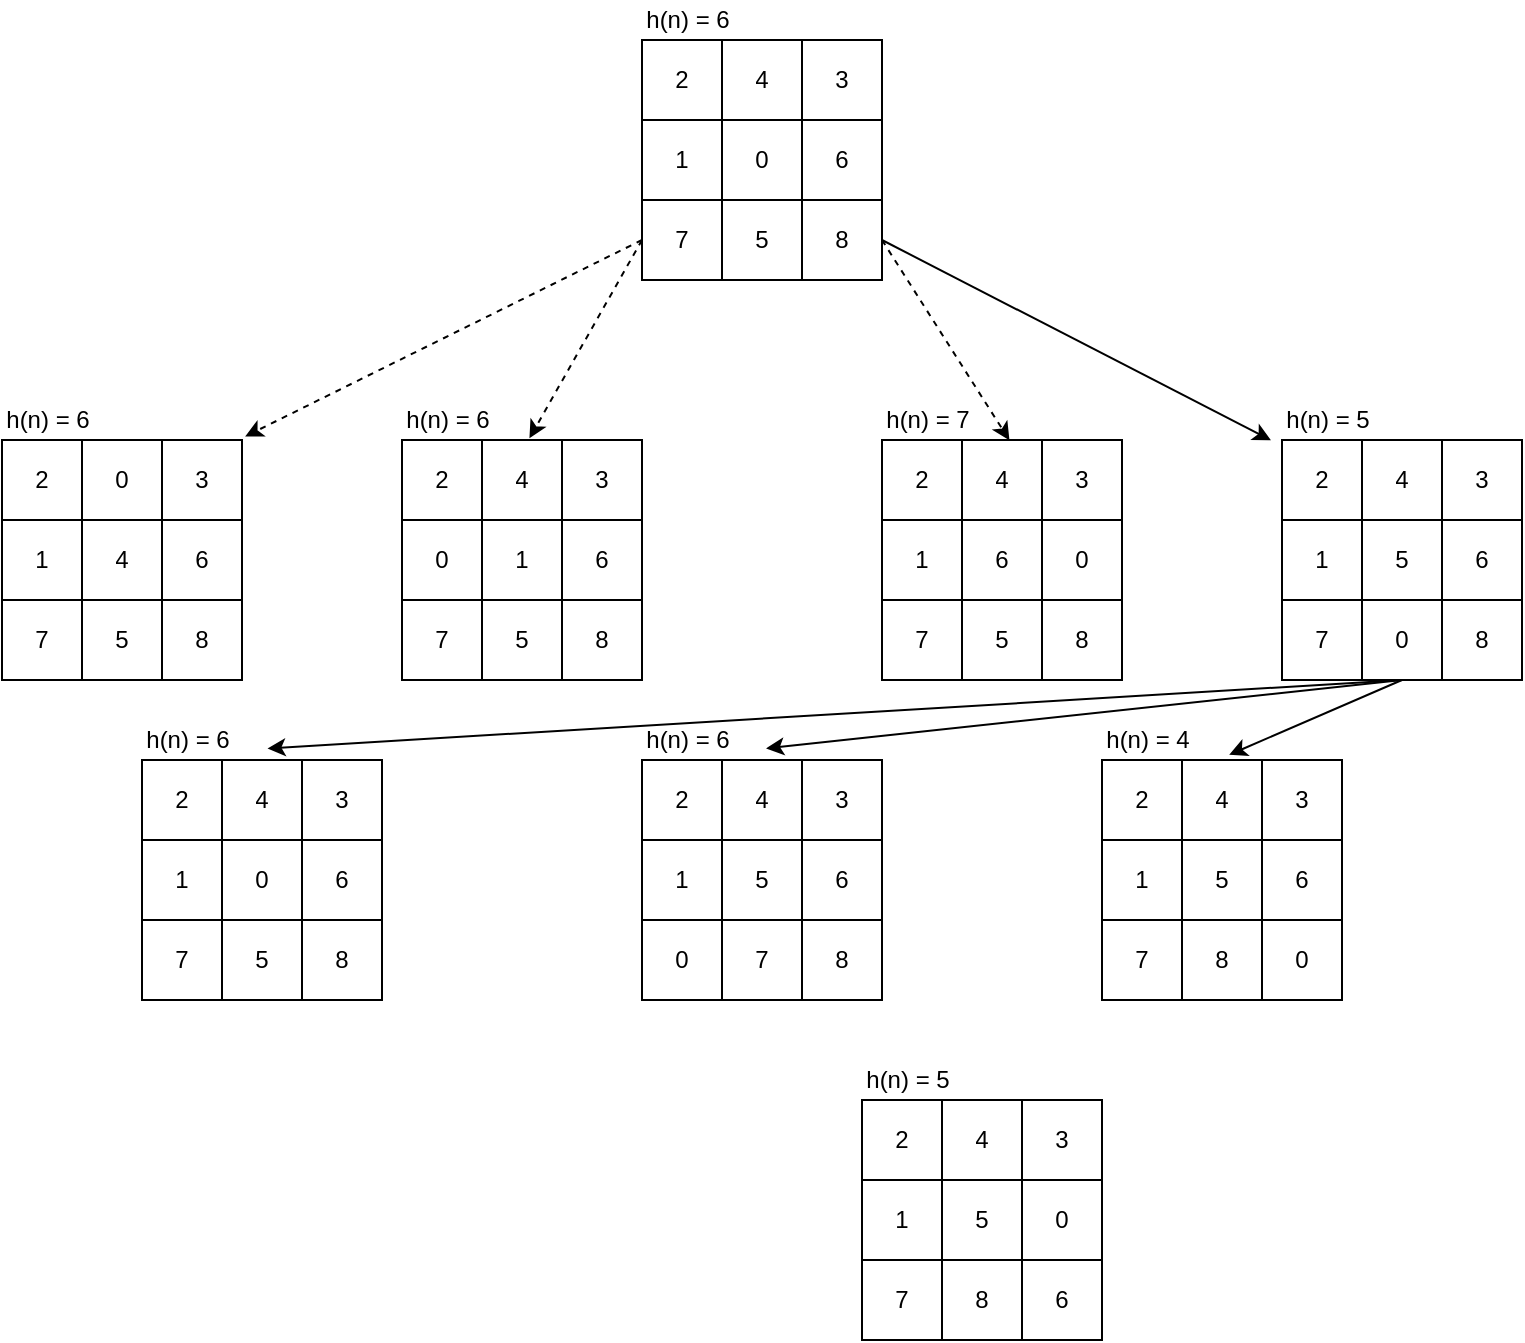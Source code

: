 <mxfile version="13.7.3" type="github">
  <diagram id="Oynicm01GXaLY-hgQhCf" name="Page-1">
    <mxGraphModel dx="1038" dy="580" grid="1" gridSize="10" guides="1" tooltips="1" connect="1" arrows="1" fold="1" page="1" pageScale="1" pageWidth="827" pageHeight="1169" math="0" shadow="0">
      <root>
        <mxCell id="0" />
        <mxCell id="1" parent="0" />
        <mxCell id="x55epzEH8Qj3XEko2OVk-31" value="" style="group" vertex="1" connectable="0" parent="1">
          <mxGeometry x="40" y="220" width="120" height="140" as="geometry" />
        </mxCell>
        <mxCell id="x55epzEH8Qj3XEko2OVk-30" value="h(n) = 6" style="text;html=1;strokeColor=none;fillColor=none;align=center;verticalAlign=middle;whiteSpace=wrap;rounded=0;" vertex="1" parent="x55epzEH8Qj3XEko2OVk-31">
          <mxGeometry width="46" height="20" as="geometry" />
        </mxCell>
        <mxCell id="x55epzEH8Qj3XEko2OVk-17" value="" style="shape=table;html=1;whiteSpace=wrap;startSize=0;container=1;collapsible=0;childLayout=tableLayout;" vertex="1" parent="x55epzEH8Qj3XEko2OVk-31">
          <mxGeometry y="20" width="120" height="120" as="geometry" />
        </mxCell>
        <mxCell id="x55epzEH8Qj3XEko2OVk-18" value="" style="shape=partialRectangle;html=1;whiteSpace=wrap;collapsible=0;dropTarget=0;pointerEvents=0;fillColor=none;top=0;left=0;bottom=0;right=0;points=[[0,0.5],[1,0.5]];portConstraint=eastwest;" vertex="1" parent="x55epzEH8Qj3XEko2OVk-17">
          <mxGeometry width="120" height="40" as="geometry" />
        </mxCell>
        <mxCell id="x55epzEH8Qj3XEko2OVk-19" value="2" style="shape=partialRectangle;html=1;whiteSpace=wrap;connectable=0;fillColor=none;top=0;left=0;bottom=0;right=0;overflow=hidden;" vertex="1" parent="x55epzEH8Qj3XEko2OVk-18">
          <mxGeometry width="40" height="40" as="geometry" />
        </mxCell>
        <mxCell id="x55epzEH8Qj3XEko2OVk-20" value="0" style="shape=partialRectangle;html=1;whiteSpace=wrap;connectable=0;fillColor=none;top=0;left=0;bottom=0;right=0;overflow=hidden;" vertex="1" parent="x55epzEH8Qj3XEko2OVk-18">
          <mxGeometry x="40" width="40" height="40" as="geometry" />
        </mxCell>
        <mxCell id="x55epzEH8Qj3XEko2OVk-21" value="3" style="shape=partialRectangle;html=1;whiteSpace=wrap;connectable=0;fillColor=none;top=0;left=0;bottom=0;right=0;overflow=hidden;" vertex="1" parent="x55epzEH8Qj3XEko2OVk-18">
          <mxGeometry x="80" width="40" height="40" as="geometry" />
        </mxCell>
        <mxCell id="x55epzEH8Qj3XEko2OVk-22" value="" style="shape=partialRectangle;html=1;whiteSpace=wrap;collapsible=0;dropTarget=0;pointerEvents=0;fillColor=none;top=0;left=0;bottom=0;right=0;points=[[0,0.5],[1,0.5]];portConstraint=eastwest;" vertex="1" parent="x55epzEH8Qj3XEko2OVk-17">
          <mxGeometry y="40" width="120" height="40" as="geometry" />
        </mxCell>
        <mxCell id="x55epzEH8Qj3XEko2OVk-23" value="1" style="shape=partialRectangle;html=1;whiteSpace=wrap;connectable=0;fillColor=none;top=0;left=0;bottom=0;right=0;overflow=hidden;" vertex="1" parent="x55epzEH8Qj3XEko2OVk-22">
          <mxGeometry width="40" height="40" as="geometry" />
        </mxCell>
        <mxCell id="x55epzEH8Qj3XEko2OVk-24" value="4" style="shape=partialRectangle;html=1;whiteSpace=wrap;connectable=0;fillColor=none;top=0;left=0;bottom=0;right=0;overflow=hidden;" vertex="1" parent="x55epzEH8Qj3XEko2OVk-22">
          <mxGeometry x="40" width="40" height="40" as="geometry" />
        </mxCell>
        <mxCell id="x55epzEH8Qj3XEko2OVk-25" value="6" style="shape=partialRectangle;html=1;whiteSpace=wrap;connectable=0;fillColor=none;top=0;left=0;bottom=0;right=0;overflow=hidden;" vertex="1" parent="x55epzEH8Qj3XEko2OVk-22">
          <mxGeometry x="80" width="40" height="40" as="geometry" />
        </mxCell>
        <mxCell id="x55epzEH8Qj3XEko2OVk-26" value="" style="shape=partialRectangle;html=1;whiteSpace=wrap;collapsible=0;dropTarget=0;pointerEvents=0;fillColor=none;top=0;left=0;bottom=0;right=0;points=[[0,0.5],[1,0.5]];portConstraint=eastwest;" vertex="1" parent="x55epzEH8Qj3XEko2OVk-17">
          <mxGeometry y="80" width="120" height="40" as="geometry" />
        </mxCell>
        <mxCell id="x55epzEH8Qj3XEko2OVk-27" value="7" style="shape=partialRectangle;html=1;whiteSpace=wrap;connectable=0;fillColor=none;top=0;left=0;bottom=0;right=0;overflow=hidden;" vertex="1" parent="x55epzEH8Qj3XEko2OVk-26">
          <mxGeometry width="40" height="40" as="geometry" />
        </mxCell>
        <mxCell id="x55epzEH8Qj3XEko2OVk-28" value="5" style="shape=partialRectangle;html=1;whiteSpace=wrap;connectable=0;fillColor=none;top=0;left=0;bottom=0;right=0;overflow=hidden;" vertex="1" parent="x55epzEH8Qj3XEko2OVk-26">
          <mxGeometry x="40" width="40" height="40" as="geometry" />
        </mxCell>
        <mxCell id="x55epzEH8Qj3XEko2OVk-29" value="8" style="shape=partialRectangle;html=1;whiteSpace=wrap;connectable=0;fillColor=none;top=0;left=0;bottom=0;right=0;overflow=hidden;" vertex="1" parent="x55epzEH8Qj3XEko2OVk-26">
          <mxGeometry x="80" width="40" height="40" as="geometry" />
        </mxCell>
        <mxCell id="x55epzEH8Qj3XEko2OVk-33" value="" style="group" vertex="1" connectable="0" parent="1">
          <mxGeometry x="360" y="20" width="120" height="140" as="geometry" />
        </mxCell>
        <mxCell id="x55epzEH8Qj3XEko2OVk-3" value="" style="shape=table;html=1;whiteSpace=wrap;startSize=0;container=1;collapsible=0;childLayout=tableLayout;" vertex="1" parent="x55epzEH8Qj3XEko2OVk-33">
          <mxGeometry y="20" width="120" height="120" as="geometry" />
        </mxCell>
        <mxCell id="x55epzEH8Qj3XEko2OVk-4" value="" style="shape=partialRectangle;html=1;whiteSpace=wrap;collapsible=0;dropTarget=0;pointerEvents=0;fillColor=none;top=0;left=0;bottom=0;right=0;points=[[0,0.5],[1,0.5]];portConstraint=eastwest;" vertex="1" parent="x55epzEH8Qj3XEko2OVk-3">
          <mxGeometry width="120" height="40" as="geometry" />
        </mxCell>
        <mxCell id="x55epzEH8Qj3XEko2OVk-5" value="2" style="shape=partialRectangle;html=1;whiteSpace=wrap;connectable=0;fillColor=none;top=0;left=0;bottom=0;right=0;overflow=hidden;" vertex="1" parent="x55epzEH8Qj3XEko2OVk-4">
          <mxGeometry width="40" height="40" as="geometry" />
        </mxCell>
        <mxCell id="x55epzEH8Qj3XEko2OVk-6" value="4" style="shape=partialRectangle;html=1;whiteSpace=wrap;connectable=0;fillColor=none;top=0;left=0;bottom=0;right=0;overflow=hidden;" vertex="1" parent="x55epzEH8Qj3XEko2OVk-4">
          <mxGeometry x="40" width="40" height="40" as="geometry" />
        </mxCell>
        <mxCell id="x55epzEH8Qj3XEko2OVk-7" value="3" style="shape=partialRectangle;html=1;whiteSpace=wrap;connectable=0;fillColor=none;top=0;left=0;bottom=0;right=0;overflow=hidden;" vertex="1" parent="x55epzEH8Qj3XEko2OVk-4">
          <mxGeometry x="80" width="40" height="40" as="geometry" />
        </mxCell>
        <mxCell id="x55epzEH8Qj3XEko2OVk-8" value="" style="shape=partialRectangle;html=1;whiteSpace=wrap;collapsible=0;dropTarget=0;pointerEvents=0;fillColor=none;top=0;left=0;bottom=0;right=0;points=[[0,0.5],[1,0.5]];portConstraint=eastwest;" vertex="1" parent="x55epzEH8Qj3XEko2OVk-3">
          <mxGeometry y="40" width="120" height="40" as="geometry" />
        </mxCell>
        <mxCell id="x55epzEH8Qj3XEko2OVk-9" value="1" style="shape=partialRectangle;html=1;whiteSpace=wrap;connectable=0;fillColor=none;top=0;left=0;bottom=0;right=0;overflow=hidden;" vertex="1" parent="x55epzEH8Qj3XEko2OVk-8">
          <mxGeometry width="40" height="40" as="geometry" />
        </mxCell>
        <mxCell id="x55epzEH8Qj3XEko2OVk-10" value="0" style="shape=partialRectangle;html=1;whiteSpace=wrap;connectable=0;fillColor=none;top=0;left=0;bottom=0;right=0;overflow=hidden;" vertex="1" parent="x55epzEH8Qj3XEko2OVk-8">
          <mxGeometry x="40" width="40" height="40" as="geometry" />
        </mxCell>
        <mxCell id="x55epzEH8Qj3XEko2OVk-11" value="6" style="shape=partialRectangle;html=1;whiteSpace=wrap;connectable=0;fillColor=none;top=0;left=0;bottom=0;right=0;overflow=hidden;" vertex="1" parent="x55epzEH8Qj3XEko2OVk-8">
          <mxGeometry x="80" width="40" height="40" as="geometry" />
        </mxCell>
        <mxCell id="x55epzEH8Qj3XEko2OVk-12" value="" style="shape=partialRectangle;html=1;whiteSpace=wrap;collapsible=0;dropTarget=0;pointerEvents=0;fillColor=none;top=0;left=0;bottom=0;right=0;points=[[0,0.5],[1,0.5]];portConstraint=eastwest;" vertex="1" parent="x55epzEH8Qj3XEko2OVk-3">
          <mxGeometry y="80" width="120" height="40" as="geometry" />
        </mxCell>
        <mxCell id="x55epzEH8Qj3XEko2OVk-13" value="7" style="shape=partialRectangle;html=1;whiteSpace=wrap;connectable=0;fillColor=none;top=0;left=0;bottom=0;right=0;overflow=hidden;" vertex="1" parent="x55epzEH8Qj3XEko2OVk-12">
          <mxGeometry width="40" height="40" as="geometry" />
        </mxCell>
        <mxCell id="x55epzEH8Qj3XEko2OVk-14" value="5" style="shape=partialRectangle;html=1;whiteSpace=wrap;connectable=0;fillColor=none;top=0;left=0;bottom=0;right=0;overflow=hidden;" vertex="1" parent="x55epzEH8Qj3XEko2OVk-12">
          <mxGeometry x="40" width="40" height="40" as="geometry" />
        </mxCell>
        <mxCell id="x55epzEH8Qj3XEko2OVk-15" value="8" style="shape=partialRectangle;html=1;whiteSpace=wrap;connectable=0;fillColor=none;top=0;left=0;bottom=0;right=0;overflow=hidden;" vertex="1" parent="x55epzEH8Qj3XEko2OVk-12">
          <mxGeometry x="80" width="40" height="40" as="geometry" />
        </mxCell>
        <mxCell id="x55epzEH8Qj3XEko2OVk-16" value="h(n) = 6" style="text;html=1;strokeColor=none;fillColor=none;align=center;verticalAlign=middle;whiteSpace=wrap;rounded=0;" vertex="1" parent="x55epzEH8Qj3XEko2OVk-33">
          <mxGeometry width="46" height="20" as="geometry" />
        </mxCell>
        <mxCell id="x55epzEH8Qj3XEko2OVk-34" value="" style="group" vertex="1" connectable="0" parent="1">
          <mxGeometry x="240" y="220" width="120" height="140" as="geometry" />
        </mxCell>
        <mxCell id="x55epzEH8Qj3XEko2OVk-35" value="h(n) = 6" style="text;html=1;strokeColor=none;fillColor=none;align=center;verticalAlign=middle;whiteSpace=wrap;rounded=0;" vertex="1" parent="x55epzEH8Qj3XEko2OVk-34">
          <mxGeometry width="46" height="20" as="geometry" />
        </mxCell>
        <mxCell id="x55epzEH8Qj3XEko2OVk-36" value="" style="shape=table;html=1;whiteSpace=wrap;startSize=0;container=1;collapsible=0;childLayout=tableLayout;" vertex="1" parent="x55epzEH8Qj3XEko2OVk-34">
          <mxGeometry y="20" width="120" height="120" as="geometry" />
        </mxCell>
        <mxCell id="x55epzEH8Qj3XEko2OVk-37" value="" style="shape=partialRectangle;html=1;whiteSpace=wrap;collapsible=0;dropTarget=0;pointerEvents=0;fillColor=none;top=0;left=0;bottom=0;right=0;points=[[0,0.5],[1,0.5]];portConstraint=eastwest;" vertex="1" parent="x55epzEH8Qj3XEko2OVk-36">
          <mxGeometry width="120" height="40" as="geometry" />
        </mxCell>
        <mxCell id="x55epzEH8Qj3XEko2OVk-38" value="2" style="shape=partialRectangle;html=1;whiteSpace=wrap;connectable=0;fillColor=none;top=0;left=0;bottom=0;right=0;overflow=hidden;" vertex="1" parent="x55epzEH8Qj3XEko2OVk-37">
          <mxGeometry width="40" height="40" as="geometry" />
        </mxCell>
        <mxCell id="x55epzEH8Qj3XEko2OVk-39" value="4" style="shape=partialRectangle;html=1;whiteSpace=wrap;connectable=0;fillColor=none;top=0;left=0;bottom=0;right=0;overflow=hidden;" vertex="1" parent="x55epzEH8Qj3XEko2OVk-37">
          <mxGeometry x="40" width="40" height="40" as="geometry" />
        </mxCell>
        <mxCell id="x55epzEH8Qj3XEko2OVk-40" value="3" style="shape=partialRectangle;html=1;whiteSpace=wrap;connectable=0;fillColor=none;top=0;left=0;bottom=0;right=0;overflow=hidden;" vertex="1" parent="x55epzEH8Qj3XEko2OVk-37">
          <mxGeometry x="80" width="40" height="40" as="geometry" />
        </mxCell>
        <mxCell id="x55epzEH8Qj3XEko2OVk-41" value="" style="shape=partialRectangle;html=1;whiteSpace=wrap;collapsible=0;dropTarget=0;pointerEvents=0;fillColor=none;top=0;left=0;bottom=0;right=0;points=[[0,0.5],[1,0.5]];portConstraint=eastwest;" vertex="1" parent="x55epzEH8Qj3XEko2OVk-36">
          <mxGeometry y="40" width="120" height="40" as="geometry" />
        </mxCell>
        <mxCell id="x55epzEH8Qj3XEko2OVk-42" value="0" style="shape=partialRectangle;html=1;whiteSpace=wrap;connectable=0;fillColor=none;top=0;left=0;bottom=0;right=0;overflow=hidden;" vertex="1" parent="x55epzEH8Qj3XEko2OVk-41">
          <mxGeometry width="40" height="40" as="geometry" />
        </mxCell>
        <mxCell id="x55epzEH8Qj3XEko2OVk-43" value="1" style="shape=partialRectangle;html=1;whiteSpace=wrap;connectable=0;fillColor=none;top=0;left=0;bottom=0;right=0;overflow=hidden;" vertex="1" parent="x55epzEH8Qj3XEko2OVk-41">
          <mxGeometry x="40" width="40" height="40" as="geometry" />
        </mxCell>
        <mxCell id="x55epzEH8Qj3XEko2OVk-44" value="6" style="shape=partialRectangle;html=1;whiteSpace=wrap;connectable=0;fillColor=none;top=0;left=0;bottom=0;right=0;overflow=hidden;" vertex="1" parent="x55epzEH8Qj3XEko2OVk-41">
          <mxGeometry x="80" width="40" height="40" as="geometry" />
        </mxCell>
        <mxCell id="x55epzEH8Qj3XEko2OVk-45" value="" style="shape=partialRectangle;html=1;whiteSpace=wrap;collapsible=0;dropTarget=0;pointerEvents=0;fillColor=none;top=0;left=0;bottom=0;right=0;points=[[0,0.5],[1,0.5]];portConstraint=eastwest;" vertex="1" parent="x55epzEH8Qj3XEko2OVk-36">
          <mxGeometry y="80" width="120" height="40" as="geometry" />
        </mxCell>
        <mxCell id="x55epzEH8Qj3XEko2OVk-46" value="7" style="shape=partialRectangle;html=1;whiteSpace=wrap;connectable=0;fillColor=none;top=0;left=0;bottom=0;right=0;overflow=hidden;" vertex="1" parent="x55epzEH8Qj3XEko2OVk-45">
          <mxGeometry width="40" height="40" as="geometry" />
        </mxCell>
        <mxCell id="x55epzEH8Qj3XEko2OVk-47" value="5" style="shape=partialRectangle;html=1;whiteSpace=wrap;connectable=0;fillColor=none;top=0;left=0;bottom=0;right=0;overflow=hidden;" vertex="1" parent="x55epzEH8Qj3XEko2OVk-45">
          <mxGeometry x="40" width="40" height="40" as="geometry" />
        </mxCell>
        <mxCell id="x55epzEH8Qj3XEko2OVk-48" value="8" style="shape=partialRectangle;html=1;whiteSpace=wrap;connectable=0;fillColor=none;top=0;left=0;bottom=0;right=0;overflow=hidden;" vertex="1" parent="x55epzEH8Qj3XEko2OVk-45">
          <mxGeometry x="80" width="40" height="40" as="geometry" />
        </mxCell>
        <mxCell id="x55epzEH8Qj3XEko2OVk-49" value="" style="group" vertex="1" connectable="0" parent="1">
          <mxGeometry x="480" y="220" width="120" height="140" as="geometry" />
        </mxCell>
        <mxCell id="x55epzEH8Qj3XEko2OVk-50" value="h(n) = 7" style="text;html=1;strokeColor=none;fillColor=none;align=center;verticalAlign=middle;whiteSpace=wrap;rounded=0;" vertex="1" parent="x55epzEH8Qj3XEko2OVk-49">
          <mxGeometry width="46" height="20" as="geometry" />
        </mxCell>
        <mxCell id="x55epzEH8Qj3XEko2OVk-51" value="" style="shape=table;html=1;whiteSpace=wrap;startSize=0;container=1;collapsible=0;childLayout=tableLayout;" vertex="1" parent="x55epzEH8Qj3XEko2OVk-49">
          <mxGeometry y="20" width="120" height="120" as="geometry" />
        </mxCell>
        <mxCell id="x55epzEH8Qj3XEko2OVk-52" value="" style="shape=partialRectangle;html=1;whiteSpace=wrap;collapsible=0;dropTarget=0;pointerEvents=0;fillColor=none;top=0;left=0;bottom=0;right=0;points=[[0,0.5],[1,0.5]];portConstraint=eastwest;" vertex="1" parent="x55epzEH8Qj3XEko2OVk-51">
          <mxGeometry width="120" height="40" as="geometry" />
        </mxCell>
        <mxCell id="x55epzEH8Qj3XEko2OVk-53" value="2" style="shape=partialRectangle;html=1;whiteSpace=wrap;connectable=0;fillColor=none;top=0;left=0;bottom=0;right=0;overflow=hidden;" vertex="1" parent="x55epzEH8Qj3XEko2OVk-52">
          <mxGeometry width="40" height="40" as="geometry" />
        </mxCell>
        <mxCell id="x55epzEH8Qj3XEko2OVk-54" value="4" style="shape=partialRectangle;html=1;whiteSpace=wrap;connectable=0;fillColor=none;top=0;left=0;bottom=0;right=0;overflow=hidden;" vertex="1" parent="x55epzEH8Qj3XEko2OVk-52">
          <mxGeometry x="40" width="40" height="40" as="geometry" />
        </mxCell>
        <mxCell id="x55epzEH8Qj3XEko2OVk-55" value="3" style="shape=partialRectangle;html=1;whiteSpace=wrap;connectable=0;fillColor=none;top=0;left=0;bottom=0;right=0;overflow=hidden;" vertex="1" parent="x55epzEH8Qj3XEko2OVk-52">
          <mxGeometry x="80" width="40" height="40" as="geometry" />
        </mxCell>
        <mxCell id="x55epzEH8Qj3XEko2OVk-56" value="" style="shape=partialRectangle;html=1;whiteSpace=wrap;collapsible=0;dropTarget=0;pointerEvents=0;fillColor=none;top=0;left=0;bottom=0;right=0;points=[[0,0.5],[1,0.5]];portConstraint=eastwest;" vertex="1" parent="x55epzEH8Qj3XEko2OVk-51">
          <mxGeometry y="40" width="120" height="40" as="geometry" />
        </mxCell>
        <mxCell id="x55epzEH8Qj3XEko2OVk-57" value="1" style="shape=partialRectangle;html=1;whiteSpace=wrap;connectable=0;fillColor=none;top=0;left=0;bottom=0;right=0;overflow=hidden;" vertex="1" parent="x55epzEH8Qj3XEko2OVk-56">
          <mxGeometry width="40" height="40" as="geometry" />
        </mxCell>
        <mxCell id="x55epzEH8Qj3XEko2OVk-58" value="6" style="shape=partialRectangle;html=1;whiteSpace=wrap;connectable=0;fillColor=none;top=0;left=0;bottom=0;right=0;overflow=hidden;" vertex="1" parent="x55epzEH8Qj3XEko2OVk-56">
          <mxGeometry x="40" width="40" height="40" as="geometry" />
        </mxCell>
        <mxCell id="x55epzEH8Qj3XEko2OVk-59" value="0" style="shape=partialRectangle;html=1;whiteSpace=wrap;connectable=0;fillColor=none;top=0;left=0;bottom=0;right=0;overflow=hidden;" vertex="1" parent="x55epzEH8Qj3XEko2OVk-56">
          <mxGeometry x="80" width="40" height="40" as="geometry" />
        </mxCell>
        <mxCell id="x55epzEH8Qj3XEko2OVk-60" value="" style="shape=partialRectangle;html=1;whiteSpace=wrap;collapsible=0;dropTarget=0;pointerEvents=0;fillColor=none;top=0;left=0;bottom=0;right=0;points=[[0,0.5],[1,0.5]];portConstraint=eastwest;" vertex="1" parent="x55epzEH8Qj3XEko2OVk-51">
          <mxGeometry y="80" width="120" height="40" as="geometry" />
        </mxCell>
        <mxCell id="x55epzEH8Qj3XEko2OVk-61" value="7" style="shape=partialRectangle;html=1;whiteSpace=wrap;connectable=0;fillColor=none;top=0;left=0;bottom=0;right=0;overflow=hidden;" vertex="1" parent="x55epzEH8Qj3XEko2OVk-60">
          <mxGeometry width="40" height="40" as="geometry" />
        </mxCell>
        <mxCell id="x55epzEH8Qj3XEko2OVk-62" value="5" style="shape=partialRectangle;html=1;whiteSpace=wrap;connectable=0;fillColor=none;top=0;left=0;bottom=0;right=0;overflow=hidden;" vertex="1" parent="x55epzEH8Qj3XEko2OVk-60">
          <mxGeometry x="40" width="40" height="40" as="geometry" />
        </mxCell>
        <mxCell id="x55epzEH8Qj3XEko2OVk-63" value="8" style="shape=partialRectangle;html=1;whiteSpace=wrap;connectable=0;fillColor=none;top=0;left=0;bottom=0;right=0;overflow=hidden;" vertex="1" parent="x55epzEH8Qj3XEko2OVk-60">
          <mxGeometry x="80" width="40" height="40" as="geometry" />
        </mxCell>
        <mxCell id="x55epzEH8Qj3XEko2OVk-64" value="" style="group" vertex="1" connectable="0" parent="1">
          <mxGeometry x="680" y="220" width="120" height="140" as="geometry" />
        </mxCell>
        <mxCell id="x55epzEH8Qj3XEko2OVk-65" value="h(n) = 5" style="text;html=1;strokeColor=none;fillColor=none;align=center;verticalAlign=middle;whiteSpace=wrap;rounded=0;" vertex="1" parent="x55epzEH8Qj3XEko2OVk-64">
          <mxGeometry width="46" height="20" as="geometry" />
        </mxCell>
        <mxCell id="x55epzEH8Qj3XEko2OVk-66" value="" style="shape=table;html=1;whiteSpace=wrap;startSize=0;container=1;collapsible=0;childLayout=tableLayout;" vertex="1" parent="x55epzEH8Qj3XEko2OVk-64">
          <mxGeometry y="20" width="120" height="120" as="geometry" />
        </mxCell>
        <mxCell id="x55epzEH8Qj3XEko2OVk-67" value="" style="shape=partialRectangle;html=1;whiteSpace=wrap;collapsible=0;dropTarget=0;pointerEvents=0;fillColor=none;top=0;left=0;bottom=0;right=0;points=[[0,0.5],[1,0.5]];portConstraint=eastwest;" vertex="1" parent="x55epzEH8Qj3XEko2OVk-66">
          <mxGeometry width="120" height="40" as="geometry" />
        </mxCell>
        <mxCell id="x55epzEH8Qj3XEko2OVk-68" value="2" style="shape=partialRectangle;html=1;whiteSpace=wrap;connectable=0;fillColor=none;top=0;left=0;bottom=0;right=0;overflow=hidden;" vertex="1" parent="x55epzEH8Qj3XEko2OVk-67">
          <mxGeometry width="40" height="40" as="geometry" />
        </mxCell>
        <mxCell id="x55epzEH8Qj3XEko2OVk-69" value="4" style="shape=partialRectangle;html=1;whiteSpace=wrap;connectable=0;fillColor=none;top=0;left=0;bottom=0;right=0;overflow=hidden;" vertex="1" parent="x55epzEH8Qj3XEko2OVk-67">
          <mxGeometry x="40" width="40" height="40" as="geometry" />
        </mxCell>
        <mxCell id="x55epzEH8Qj3XEko2OVk-70" value="3" style="shape=partialRectangle;html=1;whiteSpace=wrap;connectable=0;fillColor=none;top=0;left=0;bottom=0;right=0;overflow=hidden;" vertex="1" parent="x55epzEH8Qj3XEko2OVk-67">
          <mxGeometry x="80" width="40" height="40" as="geometry" />
        </mxCell>
        <mxCell id="x55epzEH8Qj3XEko2OVk-71" value="" style="shape=partialRectangle;html=1;whiteSpace=wrap;collapsible=0;dropTarget=0;pointerEvents=0;fillColor=none;top=0;left=0;bottom=0;right=0;points=[[0,0.5],[1,0.5]];portConstraint=eastwest;" vertex="1" parent="x55epzEH8Qj3XEko2OVk-66">
          <mxGeometry y="40" width="120" height="40" as="geometry" />
        </mxCell>
        <mxCell id="x55epzEH8Qj3XEko2OVk-72" value="1" style="shape=partialRectangle;html=1;whiteSpace=wrap;connectable=0;fillColor=none;top=0;left=0;bottom=0;right=0;overflow=hidden;" vertex="1" parent="x55epzEH8Qj3XEko2OVk-71">
          <mxGeometry width="40" height="40" as="geometry" />
        </mxCell>
        <mxCell id="x55epzEH8Qj3XEko2OVk-73" value="5" style="shape=partialRectangle;html=1;whiteSpace=wrap;connectable=0;fillColor=none;top=0;left=0;bottom=0;right=0;overflow=hidden;" vertex="1" parent="x55epzEH8Qj3XEko2OVk-71">
          <mxGeometry x="40" width="40" height="40" as="geometry" />
        </mxCell>
        <mxCell id="x55epzEH8Qj3XEko2OVk-74" value="6" style="shape=partialRectangle;html=1;whiteSpace=wrap;connectable=0;fillColor=none;top=0;left=0;bottom=0;right=0;overflow=hidden;" vertex="1" parent="x55epzEH8Qj3XEko2OVk-71">
          <mxGeometry x="80" width="40" height="40" as="geometry" />
        </mxCell>
        <mxCell id="x55epzEH8Qj3XEko2OVk-75" value="" style="shape=partialRectangle;html=1;whiteSpace=wrap;collapsible=0;dropTarget=0;pointerEvents=0;fillColor=none;top=0;left=0;bottom=0;right=0;points=[[0,0.5],[1,0.5]];portConstraint=eastwest;" vertex="1" parent="x55epzEH8Qj3XEko2OVk-66">
          <mxGeometry y="80" width="120" height="40" as="geometry" />
        </mxCell>
        <mxCell id="x55epzEH8Qj3XEko2OVk-76" value="7" style="shape=partialRectangle;html=1;whiteSpace=wrap;connectable=0;fillColor=none;top=0;left=0;bottom=0;right=0;overflow=hidden;" vertex="1" parent="x55epzEH8Qj3XEko2OVk-75">
          <mxGeometry width="40" height="40" as="geometry" />
        </mxCell>
        <mxCell id="x55epzEH8Qj3XEko2OVk-77" value="0" style="shape=partialRectangle;html=1;whiteSpace=wrap;connectable=0;fillColor=none;top=0;left=0;bottom=0;right=0;overflow=hidden;" vertex="1" parent="x55epzEH8Qj3XEko2OVk-75">
          <mxGeometry x="40" width="40" height="40" as="geometry" />
        </mxCell>
        <mxCell id="x55epzEH8Qj3XEko2OVk-78" value="8" style="shape=partialRectangle;html=1;whiteSpace=wrap;connectable=0;fillColor=none;top=0;left=0;bottom=0;right=0;overflow=hidden;" vertex="1" parent="x55epzEH8Qj3XEko2OVk-75">
          <mxGeometry x="80" width="40" height="40" as="geometry" />
        </mxCell>
        <mxCell id="x55epzEH8Qj3XEko2OVk-81" value="" style="endArrow=classic;html=1;exitX=0;exitY=0.5;exitDx=0;exitDy=0;entryX=1.013;entryY=-0.044;entryDx=0;entryDy=0;entryPerimeter=0;dashed=1;" edge="1" parent="1" source="x55epzEH8Qj3XEko2OVk-12" target="x55epzEH8Qj3XEko2OVk-18">
          <mxGeometry width="50" height="50" relative="1" as="geometry">
            <mxPoint x="423" y="160" as="sourcePoint" />
            <mxPoint x="100" y="238" as="targetPoint" />
          </mxGeometry>
        </mxCell>
        <mxCell id="x55epzEH8Qj3XEko2OVk-97" value="" style="endArrow=classic;html=1;entryX=0.531;entryY=-0.021;entryDx=0;entryDy=0;entryPerimeter=0;exitX=0;exitY=0.5;exitDx=0;exitDy=0;dashed=1;" edge="1" parent="1" source="x55epzEH8Qj3XEko2OVk-12" target="x55epzEH8Qj3XEko2OVk-37">
          <mxGeometry width="50" height="50" relative="1" as="geometry">
            <mxPoint x="420" y="160" as="sourcePoint" />
            <mxPoint x="110" y="248" as="targetPoint" />
          </mxGeometry>
        </mxCell>
        <mxCell id="x55epzEH8Qj3XEko2OVk-98" value="" style="endArrow=classic;html=1;entryX=0.531;entryY=0.003;entryDx=0;entryDy=0;entryPerimeter=0;exitX=1;exitY=0.5;exitDx=0;exitDy=0;dashed=1;" edge="1" parent="1" source="x55epzEH8Qj3XEko2OVk-12" target="x55epzEH8Qj3XEko2OVk-52">
          <mxGeometry width="50" height="50" relative="1" as="geometry">
            <mxPoint x="420" y="160" as="sourcePoint" />
            <mxPoint x="313.72" y="249.16" as="targetPoint" />
          </mxGeometry>
        </mxCell>
        <mxCell id="x55epzEH8Qj3XEko2OVk-99" value="" style="endArrow=classic;html=1;entryX=-0.046;entryY=0.003;entryDx=0;entryDy=0;exitX=1;exitY=0.5;exitDx=0;exitDy=0;entryPerimeter=0;" edge="1" parent="1" source="x55epzEH8Qj3XEko2OVk-12" target="x55epzEH8Qj3XEko2OVk-67">
          <mxGeometry width="50" height="50" relative="1" as="geometry">
            <mxPoint x="420" y="160" as="sourcePoint" />
            <mxPoint x="323.72" y="259.16" as="targetPoint" />
          </mxGeometry>
        </mxCell>
        <mxCell id="x55epzEH8Qj3XEko2OVk-116" value="" style="group" vertex="1" connectable="0" parent="1">
          <mxGeometry x="360" y="380" width="120" height="140" as="geometry" />
        </mxCell>
        <mxCell id="x55epzEH8Qj3XEko2OVk-117" value="h(n) = 6" style="text;html=1;strokeColor=none;fillColor=none;align=center;verticalAlign=middle;whiteSpace=wrap;rounded=0;" vertex="1" parent="x55epzEH8Qj3XEko2OVk-116">
          <mxGeometry width="46" height="20" as="geometry" />
        </mxCell>
        <mxCell id="x55epzEH8Qj3XEko2OVk-118" value="" style="shape=table;html=1;whiteSpace=wrap;startSize=0;container=1;collapsible=0;childLayout=tableLayout;" vertex="1" parent="x55epzEH8Qj3XEko2OVk-116">
          <mxGeometry y="20" width="120" height="120" as="geometry" />
        </mxCell>
        <mxCell id="x55epzEH8Qj3XEko2OVk-119" value="" style="shape=partialRectangle;html=1;whiteSpace=wrap;collapsible=0;dropTarget=0;pointerEvents=0;fillColor=none;top=0;left=0;bottom=0;right=0;points=[[0,0.5],[1,0.5]];portConstraint=eastwest;" vertex="1" parent="x55epzEH8Qj3XEko2OVk-118">
          <mxGeometry width="120" height="40" as="geometry" />
        </mxCell>
        <mxCell id="x55epzEH8Qj3XEko2OVk-120" value="2" style="shape=partialRectangle;html=1;whiteSpace=wrap;connectable=0;fillColor=none;top=0;left=0;bottom=0;right=0;overflow=hidden;" vertex="1" parent="x55epzEH8Qj3XEko2OVk-119">
          <mxGeometry width="40" height="40" as="geometry" />
        </mxCell>
        <mxCell id="x55epzEH8Qj3XEko2OVk-121" value="4" style="shape=partialRectangle;html=1;whiteSpace=wrap;connectable=0;fillColor=none;top=0;left=0;bottom=0;right=0;overflow=hidden;" vertex="1" parent="x55epzEH8Qj3XEko2OVk-119">
          <mxGeometry x="40" width="40" height="40" as="geometry" />
        </mxCell>
        <mxCell id="x55epzEH8Qj3XEko2OVk-122" value="3" style="shape=partialRectangle;html=1;whiteSpace=wrap;connectable=0;fillColor=none;top=0;left=0;bottom=0;right=0;overflow=hidden;" vertex="1" parent="x55epzEH8Qj3XEko2OVk-119">
          <mxGeometry x="80" width="40" height="40" as="geometry" />
        </mxCell>
        <mxCell id="x55epzEH8Qj3XEko2OVk-123" value="" style="shape=partialRectangle;html=1;whiteSpace=wrap;collapsible=0;dropTarget=0;pointerEvents=0;fillColor=none;top=0;left=0;bottom=0;right=0;points=[[0,0.5],[1,0.5]];portConstraint=eastwest;" vertex="1" parent="x55epzEH8Qj3XEko2OVk-118">
          <mxGeometry y="40" width="120" height="40" as="geometry" />
        </mxCell>
        <mxCell id="x55epzEH8Qj3XEko2OVk-124" value="1" style="shape=partialRectangle;html=1;whiteSpace=wrap;connectable=0;fillColor=none;top=0;left=0;bottom=0;right=0;overflow=hidden;" vertex="1" parent="x55epzEH8Qj3XEko2OVk-123">
          <mxGeometry width="40" height="40" as="geometry" />
        </mxCell>
        <mxCell id="x55epzEH8Qj3XEko2OVk-125" value="5" style="shape=partialRectangle;html=1;whiteSpace=wrap;connectable=0;fillColor=none;top=0;left=0;bottom=0;right=0;overflow=hidden;" vertex="1" parent="x55epzEH8Qj3XEko2OVk-123">
          <mxGeometry x="40" width="40" height="40" as="geometry" />
        </mxCell>
        <mxCell id="x55epzEH8Qj3XEko2OVk-126" value="6" style="shape=partialRectangle;html=1;whiteSpace=wrap;connectable=0;fillColor=none;top=0;left=0;bottom=0;right=0;overflow=hidden;" vertex="1" parent="x55epzEH8Qj3XEko2OVk-123">
          <mxGeometry x="80" width="40" height="40" as="geometry" />
        </mxCell>
        <mxCell id="x55epzEH8Qj3XEko2OVk-127" value="" style="shape=partialRectangle;html=1;whiteSpace=wrap;collapsible=0;dropTarget=0;pointerEvents=0;fillColor=none;top=0;left=0;bottom=0;right=0;points=[[0,0.5],[1,0.5]];portConstraint=eastwest;" vertex="1" parent="x55epzEH8Qj3XEko2OVk-118">
          <mxGeometry y="80" width="120" height="40" as="geometry" />
        </mxCell>
        <mxCell id="x55epzEH8Qj3XEko2OVk-128" value="0" style="shape=partialRectangle;html=1;whiteSpace=wrap;connectable=0;fillColor=none;top=0;left=0;bottom=0;right=0;overflow=hidden;" vertex="1" parent="x55epzEH8Qj3XEko2OVk-127">
          <mxGeometry width="40" height="40" as="geometry" />
        </mxCell>
        <mxCell id="x55epzEH8Qj3XEko2OVk-129" value="7" style="shape=partialRectangle;html=1;whiteSpace=wrap;connectable=0;fillColor=none;top=0;left=0;bottom=0;right=0;overflow=hidden;" vertex="1" parent="x55epzEH8Qj3XEko2OVk-127">
          <mxGeometry x="40" width="40" height="40" as="geometry" />
        </mxCell>
        <mxCell id="x55epzEH8Qj3XEko2OVk-130" value="8" style="shape=partialRectangle;html=1;whiteSpace=wrap;connectable=0;fillColor=none;top=0;left=0;bottom=0;right=0;overflow=hidden;" vertex="1" parent="x55epzEH8Qj3XEko2OVk-127">
          <mxGeometry x="80" width="40" height="40" as="geometry" />
        </mxCell>
        <mxCell id="x55epzEH8Qj3XEko2OVk-131" value="" style="group" vertex="1" connectable="0" parent="1">
          <mxGeometry x="110" y="380" width="120" height="140" as="geometry" />
        </mxCell>
        <mxCell id="x55epzEH8Qj3XEko2OVk-132" value="h(n) = 6" style="text;html=1;strokeColor=none;fillColor=none;align=center;verticalAlign=middle;whiteSpace=wrap;rounded=0;" vertex="1" parent="x55epzEH8Qj3XEko2OVk-131">
          <mxGeometry width="46" height="20" as="geometry" />
        </mxCell>
        <mxCell id="x55epzEH8Qj3XEko2OVk-133" value="" style="shape=table;html=1;whiteSpace=wrap;startSize=0;container=1;collapsible=0;childLayout=tableLayout;" vertex="1" parent="x55epzEH8Qj3XEko2OVk-131">
          <mxGeometry y="20" width="120" height="120" as="geometry" />
        </mxCell>
        <mxCell id="x55epzEH8Qj3XEko2OVk-134" value="" style="shape=partialRectangle;html=1;whiteSpace=wrap;collapsible=0;dropTarget=0;pointerEvents=0;fillColor=none;top=0;left=0;bottom=0;right=0;points=[[0,0.5],[1,0.5]];portConstraint=eastwest;" vertex="1" parent="x55epzEH8Qj3XEko2OVk-133">
          <mxGeometry width="120" height="40" as="geometry" />
        </mxCell>
        <mxCell id="x55epzEH8Qj3XEko2OVk-135" value="2" style="shape=partialRectangle;html=1;whiteSpace=wrap;connectable=0;fillColor=none;top=0;left=0;bottom=0;right=0;overflow=hidden;" vertex="1" parent="x55epzEH8Qj3XEko2OVk-134">
          <mxGeometry width="40" height="40" as="geometry" />
        </mxCell>
        <mxCell id="x55epzEH8Qj3XEko2OVk-136" value="4" style="shape=partialRectangle;html=1;whiteSpace=wrap;connectable=0;fillColor=none;top=0;left=0;bottom=0;right=0;overflow=hidden;" vertex="1" parent="x55epzEH8Qj3XEko2OVk-134">
          <mxGeometry x="40" width="40" height="40" as="geometry" />
        </mxCell>
        <mxCell id="x55epzEH8Qj3XEko2OVk-137" value="3" style="shape=partialRectangle;html=1;whiteSpace=wrap;connectable=0;fillColor=none;top=0;left=0;bottom=0;right=0;overflow=hidden;" vertex="1" parent="x55epzEH8Qj3XEko2OVk-134">
          <mxGeometry x="80" width="40" height="40" as="geometry" />
        </mxCell>
        <mxCell id="x55epzEH8Qj3XEko2OVk-138" value="" style="shape=partialRectangle;html=1;whiteSpace=wrap;collapsible=0;dropTarget=0;pointerEvents=0;fillColor=none;top=0;left=0;bottom=0;right=0;points=[[0,0.5],[1,0.5]];portConstraint=eastwest;" vertex="1" parent="x55epzEH8Qj3XEko2OVk-133">
          <mxGeometry y="40" width="120" height="40" as="geometry" />
        </mxCell>
        <mxCell id="x55epzEH8Qj3XEko2OVk-139" value="1" style="shape=partialRectangle;html=1;whiteSpace=wrap;connectable=0;fillColor=none;top=0;left=0;bottom=0;right=0;overflow=hidden;" vertex="1" parent="x55epzEH8Qj3XEko2OVk-138">
          <mxGeometry width="40" height="40" as="geometry" />
        </mxCell>
        <mxCell id="x55epzEH8Qj3XEko2OVk-140" value="0" style="shape=partialRectangle;html=1;whiteSpace=wrap;connectable=0;fillColor=none;top=0;left=0;bottom=0;right=0;overflow=hidden;" vertex="1" parent="x55epzEH8Qj3XEko2OVk-138">
          <mxGeometry x="40" width="40" height="40" as="geometry" />
        </mxCell>
        <mxCell id="x55epzEH8Qj3XEko2OVk-141" value="6" style="shape=partialRectangle;html=1;whiteSpace=wrap;connectable=0;fillColor=none;top=0;left=0;bottom=0;right=0;overflow=hidden;" vertex="1" parent="x55epzEH8Qj3XEko2OVk-138">
          <mxGeometry x="80" width="40" height="40" as="geometry" />
        </mxCell>
        <mxCell id="x55epzEH8Qj3XEko2OVk-142" value="" style="shape=partialRectangle;html=1;whiteSpace=wrap;collapsible=0;dropTarget=0;pointerEvents=0;fillColor=none;top=0;left=0;bottom=0;right=0;points=[[0,0.5],[1,0.5]];portConstraint=eastwest;" vertex="1" parent="x55epzEH8Qj3XEko2OVk-133">
          <mxGeometry y="80" width="120" height="40" as="geometry" />
        </mxCell>
        <mxCell id="x55epzEH8Qj3XEko2OVk-143" value="7" style="shape=partialRectangle;html=1;whiteSpace=wrap;connectable=0;fillColor=none;top=0;left=0;bottom=0;right=0;overflow=hidden;" vertex="1" parent="x55epzEH8Qj3XEko2OVk-142">
          <mxGeometry width="40" height="40" as="geometry" />
        </mxCell>
        <mxCell id="x55epzEH8Qj3XEko2OVk-144" value="5" style="shape=partialRectangle;html=1;whiteSpace=wrap;connectable=0;fillColor=none;top=0;left=0;bottom=0;right=0;overflow=hidden;" vertex="1" parent="x55epzEH8Qj3XEko2OVk-142">
          <mxGeometry x="40" width="40" height="40" as="geometry" />
        </mxCell>
        <mxCell id="x55epzEH8Qj3XEko2OVk-145" value="8" style="shape=partialRectangle;html=1;whiteSpace=wrap;connectable=0;fillColor=none;top=0;left=0;bottom=0;right=0;overflow=hidden;" vertex="1" parent="x55epzEH8Qj3XEko2OVk-142">
          <mxGeometry x="80" width="40" height="40" as="geometry" />
        </mxCell>
        <mxCell id="x55epzEH8Qj3XEko2OVk-159" value="" style="group" vertex="1" connectable="0" parent="1">
          <mxGeometry x="590" y="380" width="120" height="140" as="geometry" />
        </mxCell>
        <mxCell id="x55epzEH8Qj3XEko2OVk-160" value="h(n) = 4" style="text;html=1;strokeColor=none;fillColor=none;align=center;verticalAlign=middle;whiteSpace=wrap;rounded=0;" vertex="1" parent="x55epzEH8Qj3XEko2OVk-159">
          <mxGeometry width="46" height="20" as="geometry" />
        </mxCell>
        <mxCell id="x55epzEH8Qj3XEko2OVk-161" value="" style="shape=table;html=1;whiteSpace=wrap;startSize=0;container=1;collapsible=0;childLayout=tableLayout;" vertex="1" parent="x55epzEH8Qj3XEko2OVk-159">
          <mxGeometry y="20" width="120" height="120" as="geometry" />
        </mxCell>
        <mxCell id="x55epzEH8Qj3XEko2OVk-162" value="" style="shape=partialRectangle;html=1;whiteSpace=wrap;collapsible=0;dropTarget=0;pointerEvents=0;fillColor=none;top=0;left=0;bottom=0;right=0;points=[[0,0.5],[1,0.5]];portConstraint=eastwest;" vertex="1" parent="x55epzEH8Qj3XEko2OVk-161">
          <mxGeometry width="120" height="40" as="geometry" />
        </mxCell>
        <mxCell id="x55epzEH8Qj3XEko2OVk-163" value="2" style="shape=partialRectangle;html=1;whiteSpace=wrap;connectable=0;fillColor=none;top=0;left=0;bottom=0;right=0;overflow=hidden;" vertex="1" parent="x55epzEH8Qj3XEko2OVk-162">
          <mxGeometry width="40" height="40" as="geometry" />
        </mxCell>
        <mxCell id="x55epzEH8Qj3XEko2OVk-164" value="4" style="shape=partialRectangle;html=1;whiteSpace=wrap;connectable=0;fillColor=none;top=0;left=0;bottom=0;right=0;overflow=hidden;" vertex="1" parent="x55epzEH8Qj3XEko2OVk-162">
          <mxGeometry x="40" width="40" height="40" as="geometry" />
        </mxCell>
        <mxCell id="x55epzEH8Qj3XEko2OVk-165" value="3" style="shape=partialRectangle;html=1;whiteSpace=wrap;connectable=0;fillColor=none;top=0;left=0;bottom=0;right=0;overflow=hidden;" vertex="1" parent="x55epzEH8Qj3XEko2OVk-162">
          <mxGeometry x="80" width="40" height="40" as="geometry" />
        </mxCell>
        <mxCell id="x55epzEH8Qj3XEko2OVk-166" value="" style="shape=partialRectangle;html=1;whiteSpace=wrap;collapsible=0;dropTarget=0;pointerEvents=0;fillColor=none;top=0;left=0;bottom=0;right=0;points=[[0,0.5],[1,0.5]];portConstraint=eastwest;" vertex="1" parent="x55epzEH8Qj3XEko2OVk-161">
          <mxGeometry y="40" width="120" height="40" as="geometry" />
        </mxCell>
        <mxCell id="x55epzEH8Qj3XEko2OVk-167" value="1" style="shape=partialRectangle;html=1;whiteSpace=wrap;connectable=0;fillColor=none;top=0;left=0;bottom=0;right=0;overflow=hidden;" vertex="1" parent="x55epzEH8Qj3XEko2OVk-166">
          <mxGeometry width="40" height="40" as="geometry" />
        </mxCell>
        <mxCell id="x55epzEH8Qj3XEko2OVk-168" value="5" style="shape=partialRectangle;html=1;whiteSpace=wrap;connectable=0;fillColor=none;top=0;left=0;bottom=0;right=0;overflow=hidden;" vertex="1" parent="x55epzEH8Qj3XEko2OVk-166">
          <mxGeometry x="40" width="40" height="40" as="geometry" />
        </mxCell>
        <mxCell id="x55epzEH8Qj3XEko2OVk-169" value="6" style="shape=partialRectangle;html=1;whiteSpace=wrap;connectable=0;fillColor=none;top=0;left=0;bottom=0;right=0;overflow=hidden;" vertex="1" parent="x55epzEH8Qj3XEko2OVk-166">
          <mxGeometry x="80" width="40" height="40" as="geometry" />
        </mxCell>
        <mxCell id="x55epzEH8Qj3XEko2OVk-170" value="" style="shape=partialRectangle;html=1;whiteSpace=wrap;collapsible=0;dropTarget=0;pointerEvents=0;fillColor=none;top=0;left=0;bottom=0;right=0;points=[[0,0.5],[1,0.5]];portConstraint=eastwest;" vertex="1" parent="x55epzEH8Qj3XEko2OVk-161">
          <mxGeometry y="80" width="120" height="40" as="geometry" />
        </mxCell>
        <mxCell id="x55epzEH8Qj3XEko2OVk-171" value="7" style="shape=partialRectangle;html=1;whiteSpace=wrap;connectable=0;fillColor=none;top=0;left=0;bottom=0;right=0;overflow=hidden;" vertex="1" parent="x55epzEH8Qj3XEko2OVk-170">
          <mxGeometry width="40" height="40" as="geometry" />
        </mxCell>
        <mxCell id="x55epzEH8Qj3XEko2OVk-172" value="8" style="shape=partialRectangle;html=1;whiteSpace=wrap;connectable=0;fillColor=none;top=0;left=0;bottom=0;right=0;overflow=hidden;" vertex="1" parent="x55epzEH8Qj3XEko2OVk-170">
          <mxGeometry x="40" width="40" height="40" as="geometry" />
        </mxCell>
        <mxCell id="x55epzEH8Qj3XEko2OVk-173" value="0" style="shape=partialRectangle;html=1;whiteSpace=wrap;connectable=0;fillColor=none;top=0;left=0;bottom=0;right=0;overflow=hidden;" vertex="1" parent="x55epzEH8Qj3XEko2OVk-170">
          <mxGeometry x="80" width="40" height="40" as="geometry" />
        </mxCell>
        <mxCell id="x55epzEH8Qj3XEko2OVk-191" value="" style="endArrow=classic;html=1;shadow=0;entryX=0.523;entryY=-0.145;entryDx=0;entryDy=0;entryPerimeter=0;" edge="1" parent="1" target="x55epzEH8Qj3XEko2OVk-134">
          <mxGeometry width="50" height="50" relative="1" as="geometry">
            <mxPoint x="740" y="360" as="sourcePoint" />
            <mxPoint x="580" y="470" as="targetPoint" />
          </mxGeometry>
        </mxCell>
        <mxCell id="x55epzEH8Qj3XEko2OVk-192" value="" style="endArrow=classic;html=1;shadow=0;entryX=0.517;entryY=-0.145;entryDx=0;entryDy=0;entryPerimeter=0;" edge="1" parent="1" target="x55epzEH8Qj3XEko2OVk-119">
          <mxGeometry width="50" height="50" relative="1" as="geometry">
            <mxPoint x="740" y="360" as="sourcePoint" />
            <mxPoint x="232.76" y="484.2" as="targetPoint" />
          </mxGeometry>
        </mxCell>
        <mxCell id="x55epzEH8Qj3XEko2OVk-193" value="" style="endArrow=classic;html=1;shadow=0;entryX=0.53;entryY=-0.065;entryDx=0;entryDy=0;entryPerimeter=0;rounded=1;" edge="1" parent="1" target="x55epzEH8Qj3XEko2OVk-162">
          <mxGeometry width="50" height="50" relative="1" as="geometry">
            <mxPoint x="740" y="360" as="sourcePoint" />
            <mxPoint x="242.76" y="494.2" as="targetPoint" />
          </mxGeometry>
        </mxCell>
        <mxCell id="x55epzEH8Qj3XEko2OVk-239" value="" style="group" vertex="1" connectable="0" parent="1">
          <mxGeometry x="470" y="550" width="120" height="140" as="geometry" />
        </mxCell>
        <mxCell id="x55epzEH8Qj3XEko2OVk-240" value="h(n) = 5" style="text;html=1;strokeColor=none;fillColor=none;align=center;verticalAlign=middle;whiteSpace=wrap;rounded=0;" vertex="1" parent="x55epzEH8Qj3XEko2OVk-239">
          <mxGeometry width="46" height="20" as="geometry" />
        </mxCell>
        <mxCell id="x55epzEH8Qj3XEko2OVk-241" value="" style="shape=table;html=1;whiteSpace=wrap;startSize=0;container=1;collapsible=0;childLayout=tableLayout;" vertex="1" parent="x55epzEH8Qj3XEko2OVk-239">
          <mxGeometry y="20" width="120" height="120" as="geometry" />
        </mxCell>
        <mxCell id="x55epzEH8Qj3XEko2OVk-242" value="" style="shape=partialRectangle;html=1;whiteSpace=wrap;collapsible=0;dropTarget=0;pointerEvents=0;fillColor=none;top=0;left=0;bottom=0;right=0;points=[[0,0.5],[1,0.5]];portConstraint=eastwest;" vertex="1" parent="x55epzEH8Qj3XEko2OVk-241">
          <mxGeometry width="120" height="40" as="geometry" />
        </mxCell>
        <mxCell id="x55epzEH8Qj3XEko2OVk-243" value="2" style="shape=partialRectangle;html=1;whiteSpace=wrap;connectable=0;fillColor=none;top=0;left=0;bottom=0;right=0;overflow=hidden;" vertex="1" parent="x55epzEH8Qj3XEko2OVk-242">
          <mxGeometry width="40" height="40" as="geometry" />
        </mxCell>
        <mxCell id="x55epzEH8Qj3XEko2OVk-244" value="4" style="shape=partialRectangle;html=1;whiteSpace=wrap;connectable=0;fillColor=none;top=0;left=0;bottom=0;right=0;overflow=hidden;" vertex="1" parent="x55epzEH8Qj3XEko2OVk-242">
          <mxGeometry x="40" width="40" height="40" as="geometry" />
        </mxCell>
        <mxCell id="x55epzEH8Qj3XEko2OVk-245" value="3" style="shape=partialRectangle;html=1;whiteSpace=wrap;connectable=0;fillColor=none;top=0;left=0;bottom=0;right=0;overflow=hidden;" vertex="1" parent="x55epzEH8Qj3XEko2OVk-242">
          <mxGeometry x="80" width="40" height="40" as="geometry" />
        </mxCell>
        <mxCell id="x55epzEH8Qj3XEko2OVk-246" value="" style="shape=partialRectangle;html=1;whiteSpace=wrap;collapsible=0;dropTarget=0;pointerEvents=0;fillColor=none;top=0;left=0;bottom=0;right=0;points=[[0,0.5],[1,0.5]];portConstraint=eastwest;" vertex="1" parent="x55epzEH8Qj3XEko2OVk-241">
          <mxGeometry y="40" width="120" height="40" as="geometry" />
        </mxCell>
        <mxCell id="x55epzEH8Qj3XEko2OVk-247" value="1" style="shape=partialRectangle;html=1;whiteSpace=wrap;connectable=0;fillColor=none;top=0;left=0;bottom=0;right=0;overflow=hidden;" vertex="1" parent="x55epzEH8Qj3XEko2OVk-246">
          <mxGeometry width="40" height="40" as="geometry" />
        </mxCell>
        <mxCell id="x55epzEH8Qj3XEko2OVk-248" value="5" style="shape=partialRectangle;html=1;whiteSpace=wrap;connectable=0;fillColor=none;top=0;left=0;bottom=0;right=0;overflow=hidden;" vertex="1" parent="x55epzEH8Qj3XEko2OVk-246">
          <mxGeometry x="40" width="40" height="40" as="geometry" />
        </mxCell>
        <mxCell id="x55epzEH8Qj3XEko2OVk-249" value="0" style="shape=partialRectangle;html=1;whiteSpace=wrap;connectable=0;fillColor=none;top=0;left=0;bottom=0;right=0;overflow=hidden;" vertex="1" parent="x55epzEH8Qj3XEko2OVk-246">
          <mxGeometry x="80" width="40" height="40" as="geometry" />
        </mxCell>
        <mxCell id="x55epzEH8Qj3XEko2OVk-250" value="" style="shape=partialRectangle;html=1;whiteSpace=wrap;collapsible=0;dropTarget=0;pointerEvents=0;fillColor=none;top=0;left=0;bottom=0;right=0;points=[[0,0.5],[1,0.5]];portConstraint=eastwest;" vertex="1" parent="x55epzEH8Qj3XEko2OVk-241">
          <mxGeometry y="80" width="120" height="40" as="geometry" />
        </mxCell>
        <mxCell id="x55epzEH8Qj3XEko2OVk-251" value="7" style="shape=partialRectangle;html=1;whiteSpace=wrap;connectable=0;fillColor=none;top=0;left=0;bottom=0;right=0;overflow=hidden;" vertex="1" parent="x55epzEH8Qj3XEko2OVk-250">
          <mxGeometry width="40" height="40" as="geometry" />
        </mxCell>
        <mxCell id="x55epzEH8Qj3XEko2OVk-252" value="8" style="shape=partialRectangle;html=1;whiteSpace=wrap;connectable=0;fillColor=none;top=0;left=0;bottom=0;right=0;overflow=hidden;" vertex="1" parent="x55epzEH8Qj3XEko2OVk-250">
          <mxGeometry x="40" width="40" height="40" as="geometry" />
        </mxCell>
        <mxCell id="x55epzEH8Qj3XEko2OVk-253" value="6" style="shape=partialRectangle;html=1;whiteSpace=wrap;connectable=0;fillColor=none;top=0;left=0;bottom=0;right=0;overflow=hidden;" vertex="1" parent="x55epzEH8Qj3XEko2OVk-250">
          <mxGeometry x="80" width="40" height="40" as="geometry" />
        </mxCell>
      </root>
    </mxGraphModel>
  </diagram>
</mxfile>
